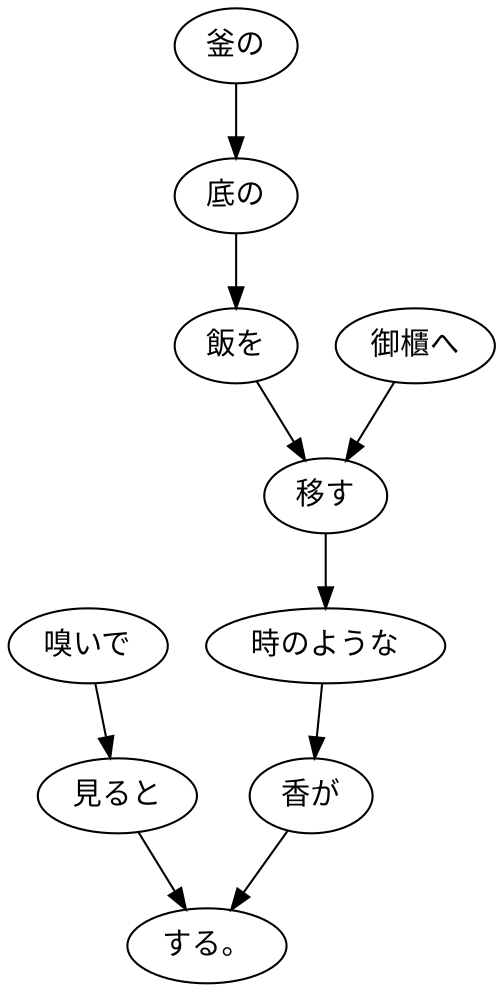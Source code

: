 digraph graph575 {
	node0 [label="嗅いで"];
	node1 [label="見ると"];
	node2 [label="釜の"];
	node3 [label="底の"];
	node4 [label="飯を"];
	node5 [label="御櫃へ"];
	node6 [label="移す"];
	node7 [label="時のような"];
	node8 [label="香が"];
	node9 [label="する。"];
	node0 -> node1;
	node1 -> node9;
	node2 -> node3;
	node3 -> node4;
	node4 -> node6;
	node5 -> node6;
	node6 -> node7;
	node7 -> node8;
	node8 -> node9;
}
